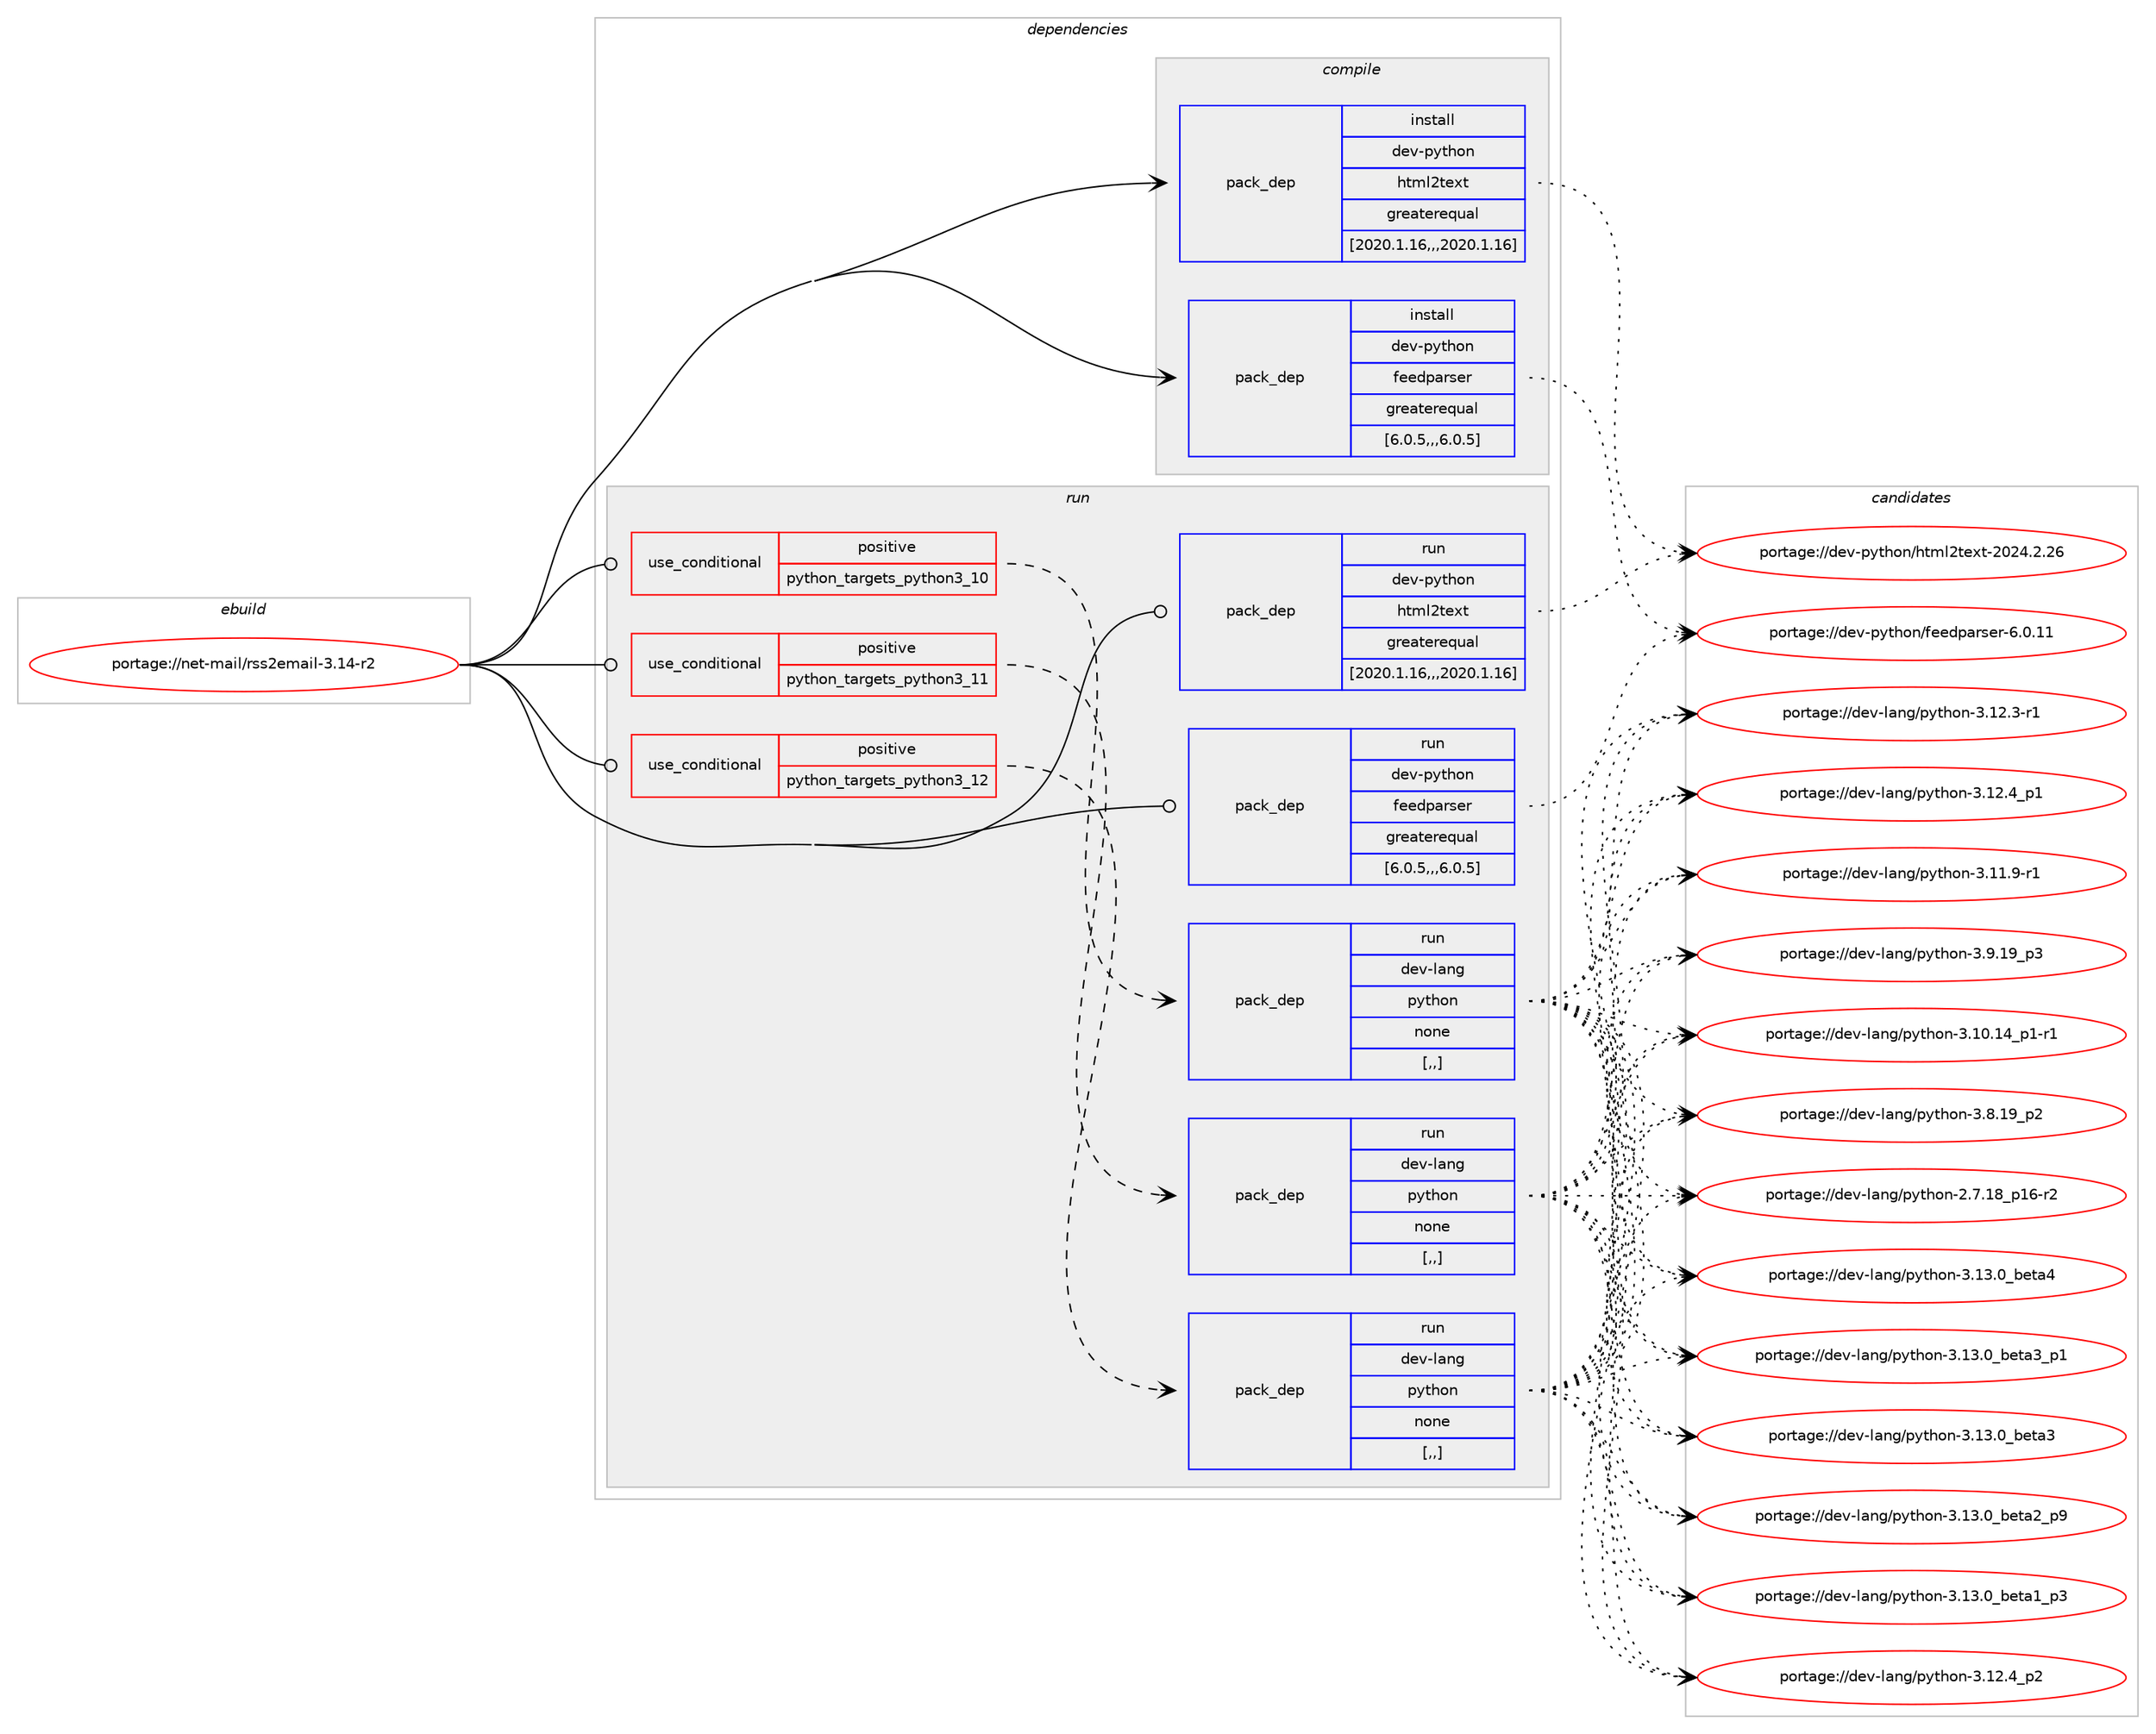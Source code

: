 digraph prolog {

# *************
# Graph options
# *************

newrank=true;
concentrate=true;
compound=true;
graph [rankdir=LR,fontname=Helvetica,fontsize=10,ranksep=1.5];#, ranksep=2.5, nodesep=0.2];
edge  [arrowhead=vee];
node  [fontname=Helvetica,fontsize=10];

# **********
# The ebuild
# **********

subgraph cluster_leftcol {
color=gray;
label=<<i>ebuild</i>>;
id [label="portage://net-mail/rss2email-3.14-r2", color=red, width=4, href="../net-mail/rss2email-3.14-r2.svg"];
}

# ****************
# The dependencies
# ****************

subgraph cluster_midcol {
color=gray;
label=<<i>dependencies</i>>;
subgraph cluster_compile {
fillcolor="#eeeeee";
style=filled;
label=<<i>compile</i>>;
subgraph pack266797 {
dependency364875 [label=<<TABLE BORDER="0" CELLBORDER="1" CELLSPACING="0" CELLPADDING="4" WIDTH="220"><TR><TD ROWSPAN="6" CELLPADDING="30">pack_dep</TD></TR><TR><TD WIDTH="110">install</TD></TR><TR><TD>dev-python</TD></TR><TR><TD>feedparser</TD></TR><TR><TD>greaterequal</TD></TR><TR><TD>[6.0.5,,,6.0.5]</TD></TR></TABLE>>, shape=none, color=blue];
}
id:e -> dependency364875:w [weight=20,style="solid",arrowhead="vee"];
subgraph pack266798 {
dependency364876 [label=<<TABLE BORDER="0" CELLBORDER="1" CELLSPACING="0" CELLPADDING="4" WIDTH="220"><TR><TD ROWSPAN="6" CELLPADDING="30">pack_dep</TD></TR><TR><TD WIDTH="110">install</TD></TR><TR><TD>dev-python</TD></TR><TR><TD>html2text</TD></TR><TR><TD>greaterequal</TD></TR><TR><TD>[2020.1.16,,,2020.1.16]</TD></TR></TABLE>>, shape=none, color=blue];
}
id:e -> dependency364876:w [weight=20,style="solid",arrowhead="vee"];
}
subgraph cluster_compileandrun {
fillcolor="#eeeeee";
style=filled;
label=<<i>compile and run</i>>;
}
subgraph cluster_run {
fillcolor="#eeeeee";
style=filled;
label=<<i>run</i>>;
subgraph cond95418 {
dependency364877 [label=<<TABLE BORDER="0" CELLBORDER="1" CELLSPACING="0" CELLPADDING="4"><TR><TD ROWSPAN="3" CELLPADDING="10">use_conditional</TD></TR><TR><TD>positive</TD></TR><TR><TD>python_targets_python3_10</TD></TR></TABLE>>, shape=none, color=red];
subgraph pack266799 {
dependency364878 [label=<<TABLE BORDER="0" CELLBORDER="1" CELLSPACING="0" CELLPADDING="4" WIDTH="220"><TR><TD ROWSPAN="6" CELLPADDING="30">pack_dep</TD></TR><TR><TD WIDTH="110">run</TD></TR><TR><TD>dev-lang</TD></TR><TR><TD>python</TD></TR><TR><TD>none</TD></TR><TR><TD>[,,]</TD></TR></TABLE>>, shape=none, color=blue];
}
dependency364877:e -> dependency364878:w [weight=20,style="dashed",arrowhead="vee"];
}
id:e -> dependency364877:w [weight=20,style="solid",arrowhead="odot"];
subgraph cond95419 {
dependency364879 [label=<<TABLE BORDER="0" CELLBORDER="1" CELLSPACING="0" CELLPADDING="4"><TR><TD ROWSPAN="3" CELLPADDING="10">use_conditional</TD></TR><TR><TD>positive</TD></TR><TR><TD>python_targets_python3_11</TD></TR></TABLE>>, shape=none, color=red];
subgraph pack266800 {
dependency364880 [label=<<TABLE BORDER="0" CELLBORDER="1" CELLSPACING="0" CELLPADDING="4" WIDTH="220"><TR><TD ROWSPAN="6" CELLPADDING="30">pack_dep</TD></TR><TR><TD WIDTH="110">run</TD></TR><TR><TD>dev-lang</TD></TR><TR><TD>python</TD></TR><TR><TD>none</TD></TR><TR><TD>[,,]</TD></TR></TABLE>>, shape=none, color=blue];
}
dependency364879:e -> dependency364880:w [weight=20,style="dashed",arrowhead="vee"];
}
id:e -> dependency364879:w [weight=20,style="solid",arrowhead="odot"];
subgraph cond95420 {
dependency364881 [label=<<TABLE BORDER="0" CELLBORDER="1" CELLSPACING="0" CELLPADDING="4"><TR><TD ROWSPAN="3" CELLPADDING="10">use_conditional</TD></TR><TR><TD>positive</TD></TR><TR><TD>python_targets_python3_12</TD></TR></TABLE>>, shape=none, color=red];
subgraph pack266801 {
dependency364882 [label=<<TABLE BORDER="0" CELLBORDER="1" CELLSPACING="0" CELLPADDING="4" WIDTH="220"><TR><TD ROWSPAN="6" CELLPADDING="30">pack_dep</TD></TR><TR><TD WIDTH="110">run</TD></TR><TR><TD>dev-lang</TD></TR><TR><TD>python</TD></TR><TR><TD>none</TD></TR><TR><TD>[,,]</TD></TR></TABLE>>, shape=none, color=blue];
}
dependency364881:e -> dependency364882:w [weight=20,style="dashed",arrowhead="vee"];
}
id:e -> dependency364881:w [weight=20,style="solid",arrowhead="odot"];
subgraph pack266802 {
dependency364883 [label=<<TABLE BORDER="0" CELLBORDER="1" CELLSPACING="0" CELLPADDING="4" WIDTH="220"><TR><TD ROWSPAN="6" CELLPADDING="30">pack_dep</TD></TR><TR><TD WIDTH="110">run</TD></TR><TR><TD>dev-python</TD></TR><TR><TD>feedparser</TD></TR><TR><TD>greaterequal</TD></TR><TR><TD>[6.0.5,,,6.0.5]</TD></TR></TABLE>>, shape=none, color=blue];
}
id:e -> dependency364883:w [weight=20,style="solid",arrowhead="odot"];
subgraph pack266803 {
dependency364884 [label=<<TABLE BORDER="0" CELLBORDER="1" CELLSPACING="0" CELLPADDING="4" WIDTH="220"><TR><TD ROWSPAN="6" CELLPADDING="30">pack_dep</TD></TR><TR><TD WIDTH="110">run</TD></TR><TR><TD>dev-python</TD></TR><TR><TD>html2text</TD></TR><TR><TD>greaterequal</TD></TR><TR><TD>[2020.1.16,,,2020.1.16]</TD></TR></TABLE>>, shape=none, color=blue];
}
id:e -> dependency364884:w [weight=20,style="solid",arrowhead="odot"];
}
}

# **************
# The candidates
# **************

subgraph cluster_choices {
rank=same;
color=gray;
label=<<i>candidates</i>>;

subgraph choice266797 {
color=black;
nodesep=1;
choice10010111845112121116104111110471021011011001129711411510111445544648464949 [label="portage://dev-python/feedparser-6.0.11", color=red, width=4,href="../dev-python/feedparser-6.0.11.svg"];
dependency364875:e -> choice10010111845112121116104111110471021011011001129711411510111445544648464949:w [style=dotted,weight="100"];
}
subgraph choice266798 {
color=black;
nodesep=1;
choice10010111845112121116104111110471041161091085011610112011645504850524650465054 [label="portage://dev-python/html2text-2024.2.26", color=red, width=4,href="../dev-python/html2text-2024.2.26.svg"];
dependency364876:e -> choice10010111845112121116104111110471041161091085011610112011645504850524650465054:w [style=dotted,weight="100"];
}
subgraph choice266799 {
color=black;
nodesep=1;
choice1001011184510897110103471121211161041111104551464951464895981011169752 [label="portage://dev-lang/python-3.13.0_beta4", color=red, width=4,href="../dev-lang/python-3.13.0_beta4.svg"];
choice10010111845108971101034711212111610411111045514649514648959810111697519511249 [label="portage://dev-lang/python-3.13.0_beta3_p1", color=red, width=4,href="../dev-lang/python-3.13.0_beta3_p1.svg"];
choice1001011184510897110103471121211161041111104551464951464895981011169751 [label="portage://dev-lang/python-3.13.0_beta3", color=red, width=4,href="../dev-lang/python-3.13.0_beta3.svg"];
choice10010111845108971101034711212111610411111045514649514648959810111697509511257 [label="portage://dev-lang/python-3.13.0_beta2_p9", color=red, width=4,href="../dev-lang/python-3.13.0_beta2_p9.svg"];
choice10010111845108971101034711212111610411111045514649514648959810111697499511251 [label="portage://dev-lang/python-3.13.0_beta1_p3", color=red, width=4,href="../dev-lang/python-3.13.0_beta1_p3.svg"];
choice100101118451089711010347112121116104111110455146495046529511250 [label="portage://dev-lang/python-3.12.4_p2", color=red, width=4,href="../dev-lang/python-3.12.4_p2.svg"];
choice100101118451089711010347112121116104111110455146495046529511249 [label="portage://dev-lang/python-3.12.4_p1", color=red, width=4,href="../dev-lang/python-3.12.4_p1.svg"];
choice100101118451089711010347112121116104111110455146495046514511449 [label="portage://dev-lang/python-3.12.3-r1", color=red, width=4,href="../dev-lang/python-3.12.3-r1.svg"];
choice100101118451089711010347112121116104111110455146494946574511449 [label="portage://dev-lang/python-3.11.9-r1", color=red, width=4,href="../dev-lang/python-3.11.9-r1.svg"];
choice100101118451089711010347112121116104111110455146494846495295112494511449 [label="portage://dev-lang/python-3.10.14_p1-r1", color=red, width=4,href="../dev-lang/python-3.10.14_p1-r1.svg"];
choice100101118451089711010347112121116104111110455146574649579511251 [label="portage://dev-lang/python-3.9.19_p3", color=red, width=4,href="../dev-lang/python-3.9.19_p3.svg"];
choice100101118451089711010347112121116104111110455146564649579511250 [label="portage://dev-lang/python-3.8.19_p2", color=red, width=4,href="../dev-lang/python-3.8.19_p2.svg"];
choice100101118451089711010347112121116104111110455046554649569511249544511450 [label="portage://dev-lang/python-2.7.18_p16-r2", color=red, width=4,href="../dev-lang/python-2.7.18_p16-r2.svg"];
dependency364878:e -> choice1001011184510897110103471121211161041111104551464951464895981011169752:w [style=dotted,weight="100"];
dependency364878:e -> choice10010111845108971101034711212111610411111045514649514648959810111697519511249:w [style=dotted,weight="100"];
dependency364878:e -> choice1001011184510897110103471121211161041111104551464951464895981011169751:w [style=dotted,weight="100"];
dependency364878:e -> choice10010111845108971101034711212111610411111045514649514648959810111697509511257:w [style=dotted,weight="100"];
dependency364878:e -> choice10010111845108971101034711212111610411111045514649514648959810111697499511251:w [style=dotted,weight="100"];
dependency364878:e -> choice100101118451089711010347112121116104111110455146495046529511250:w [style=dotted,weight="100"];
dependency364878:e -> choice100101118451089711010347112121116104111110455146495046529511249:w [style=dotted,weight="100"];
dependency364878:e -> choice100101118451089711010347112121116104111110455146495046514511449:w [style=dotted,weight="100"];
dependency364878:e -> choice100101118451089711010347112121116104111110455146494946574511449:w [style=dotted,weight="100"];
dependency364878:e -> choice100101118451089711010347112121116104111110455146494846495295112494511449:w [style=dotted,weight="100"];
dependency364878:e -> choice100101118451089711010347112121116104111110455146574649579511251:w [style=dotted,weight="100"];
dependency364878:e -> choice100101118451089711010347112121116104111110455146564649579511250:w [style=dotted,weight="100"];
dependency364878:e -> choice100101118451089711010347112121116104111110455046554649569511249544511450:w [style=dotted,weight="100"];
}
subgraph choice266800 {
color=black;
nodesep=1;
choice1001011184510897110103471121211161041111104551464951464895981011169752 [label="portage://dev-lang/python-3.13.0_beta4", color=red, width=4,href="../dev-lang/python-3.13.0_beta4.svg"];
choice10010111845108971101034711212111610411111045514649514648959810111697519511249 [label="portage://dev-lang/python-3.13.0_beta3_p1", color=red, width=4,href="../dev-lang/python-3.13.0_beta3_p1.svg"];
choice1001011184510897110103471121211161041111104551464951464895981011169751 [label="portage://dev-lang/python-3.13.0_beta3", color=red, width=4,href="../dev-lang/python-3.13.0_beta3.svg"];
choice10010111845108971101034711212111610411111045514649514648959810111697509511257 [label="portage://dev-lang/python-3.13.0_beta2_p9", color=red, width=4,href="../dev-lang/python-3.13.0_beta2_p9.svg"];
choice10010111845108971101034711212111610411111045514649514648959810111697499511251 [label="portage://dev-lang/python-3.13.0_beta1_p3", color=red, width=4,href="../dev-lang/python-3.13.0_beta1_p3.svg"];
choice100101118451089711010347112121116104111110455146495046529511250 [label="portage://dev-lang/python-3.12.4_p2", color=red, width=4,href="../dev-lang/python-3.12.4_p2.svg"];
choice100101118451089711010347112121116104111110455146495046529511249 [label="portage://dev-lang/python-3.12.4_p1", color=red, width=4,href="../dev-lang/python-3.12.4_p1.svg"];
choice100101118451089711010347112121116104111110455146495046514511449 [label="portage://dev-lang/python-3.12.3-r1", color=red, width=4,href="../dev-lang/python-3.12.3-r1.svg"];
choice100101118451089711010347112121116104111110455146494946574511449 [label="portage://dev-lang/python-3.11.9-r1", color=red, width=4,href="../dev-lang/python-3.11.9-r1.svg"];
choice100101118451089711010347112121116104111110455146494846495295112494511449 [label="portage://dev-lang/python-3.10.14_p1-r1", color=red, width=4,href="../dev-lang/python-3.10.14_p1-r1.svg"];
choice100101118451089711010347112121116104111110455146574649579511251 [label="portage://dev-lang/python-3.9.19_p3", color=red, width=4,href="../dev-lang/python-3.9.19_p3.svg"];
choice100101118451089711010347112121116104111110455146564649579511250 [label="portage://dev-lang/python-3.8.19_p2", color=red, width=4,href="../dev-lang/python-3.8.19_p2.svg"];
choice100101118451089711010347112121116104111110455046554649569511249544511450 [label="portage://dev-lang/python-2.7.18_p16-r2", color=red, width=4,href="../dev-lang/python-2.7.18_p16-r2.svg"];
dependency364880:e -> choice1001011184510897110103471121211161041111104551464951464895981011169752:w [style=dotted,weight="100"];
dependency364880:e -> choice10010111845108971101034711212111610411111045514649514648959810111697519511249:w [style=dotted,weight="100"];
dependency364880:e -> choice1001011184510897110103471121211161041111104551464951464895981011169751:w [style=dotted,weight="100"];
dependency364880:e -> choice10010111845108971101034711212111610411111045514649514648959810111697509511257:w [style=dotted,weight="100"];
dependency364880:e -> choice10010111845108971101034711212111610411111045514649514648959810111697499511251:w [style=dotted,weight="100"];
dependency364880:e -> choice100101118451089711010347112121116104111110455146495046529511250:w [style=dotted,weight="100"];
dependency364880:e -> choice100101118451089711010347112121116104111110455146495046529511249:w [style=dotted,weight="100"];
dependency364880:e -> choice100101118451089711010347112121116104111110455146495046514511449:w [style=dotted,weight="100"];
dependency364880:e -> choice100101118451089711010347112121116104111110455146494946574511449:w [style=dotted,weight="100"];
dependency364880:e -> choice100101118451089711010347112121116104111110455146494846495295112494511449:w [style=dotted,weight="100"];
dependency364880:e -> choice100101118451089711010347112121116104111110455146574649579511251:w [style=dotted,weight="100"];
dependency364880:e -> choice100101118451089711010347112121116104111110455146564649579511250:w [style=dotted,weight="100"];
dependency364880:e -> choice100101118451089711010347112121116104111110455046554649569511249544511450:w [style=dotted,weight="100"];
}
subgraph choice266801 {
color=black;
nodesep=1;
choice1001011184510897110103471121211161041111104551464951464895981011169752 [label="portage://dev-lang/python-3.13.0_beta4", color=red, width=4,href="../dev-lang/python-3.13.0_beta4.svg"];
choice10010111845108971101034711212111610411111045514649514648959810111697519511249 [label="portage://dev-lang/python-3.13.0_beta3_p1", color=red, width=4,href="../dev-lang/python-3.13.0_beta3_p1.svg"];
choice1001011184510897110103471121211161041111104551464951464895981011169751 [label="portage://dev-lang/python-3.13.0_beta3", color=red, width=4,href="../dev-lang/python-3.13.0_beta3.svg"];
choice10010111845108971101034711212111610411111045514649514648959810111697509511257 [label="portage://dev-lang/python-3.13.0_beta2_p9", color=red, width=4,href="../dev-lang/python-3.13.0_beta2_p9.svg"];
choice10010111845108971101034711212111610411111045514649514648959810111697499511251 [label="portage://dev-lang/python-3.13.0_beta1_p3", color=red, width=4,href="../dev-lang/python-3.13.0_beta1_p3.svg"];
choice100101118451089711010347112121116104111110455146495046529511250 [label="portage://dev-lang/python-3.12.4_p2", color=red, width=4,href="../dev-lang/python-3.12.4_p2.svg"];
choice100101118451089711010347112121116104111110455146495046529511249 [label="portage://dev-lang/python-3.12.4_p1", color=red, width=4,href="../dev-lang/python-3.12.4_p1.svg"];
choice100101118451089711010347112121116104111110455146495046514511449 [label="portage://dev-lang/python-3.12.3-r1", color=red, width=4,href="../dev-lang/python-3.12.3-r1.svg"];
choice100101118451089711010347112121116104111110455146494946574511449 [label="portage://dev-lang/python-3.11.9-r1", color=red, width=4,href="../dev-lang/python-3.11.9-r1.svg"];
choice100101118451089711010347112121116104111110455146494846495295112494511449 [label="portage://dev-lang/python-3.10.14_p1-r1", color=red, width=4,href="../dev-lang/python-3.10.14_p1-r1.svg"];
choice100101118451089711010347112121116104111110455146574649579511251 [label="portage://dev-lang/python-3.9.19_p3", color=red, width=4,href="../dev-lang/python-3.9.19_p3.svg"];
choice100101118451089711010347112121116104111110455146564649579511250 [label="portage://dev-lang/python-3.8.19_p2", color=red, width=4,href="../dev-lang/python-3.8.19_p2.svg"];
choice100101118451089711010347112121116104111110455046554649569511249544511450 [label="portage://dev-lang/python-2.7.18_p16-r2", color=red, width=4,href="../dev-lang/python-2.7.18_p16-r2.svg"];
dependency364882:e -> choice1001011184510897110103471121211161041111104551464951464895981011169752:w [style=dotted,weight="100"];
dependency364882:e -> choice10010111845108971101034711212111610411111045514649514648959810111697519511249:w [style=dotted,weight="100"];
dependency364882:e -> choice1001011184510897110103471121211161041111104551464951464895981011169751:w [style=dotted,weight="100"];
dependency364882:e -> choice10010111845108971101034711212111610411111045514649514648959810111697509511257:w [style=dotted,weight="100"];
dependency364882:e -> choice10010111845108971101034711212111610411111045514649514648959810111697499511251:w [style=dotted,weight="100"];
dependency364882:e -> choice100101118451089711010347112121116104111110455146495046529511250:w [style=dotted,weight="100"];
dependency364882:e -> choice100101118451089711010347112121116104111110455146495046529511249:w [style=dotted,weight="100"];
dependency364882:e -> choice100101118451089711010347112121116104111110455146495046514511449:w [style=dotted,weight="100"];
dependency364882:e -> choice100101118451089711010347112121116104111110455146494946574511449:w [style=dotted,weight="100"];
dependency364882:e -> choice100101118451089711010347112121116104111110455146494846495295112494511449:w [style=dotted,weight="100"];
dependency364882:e -> choice100101118451089711010347112121116104111110455146574649579511251:w [style=dotted,weight="100"];
dependency364882:e -> choice100101118451089711010347112121116104111110455146564649579511250:w [style=dotted,weight="100"];
dependency364882:e -> choice100101118451089711010347112121116104111110455046554649569511249544511450:w [style=dotted,weight="100"];
}
subgraph choice266802 {
color=black;
nodesep=1;
choice10010111845112121116104111110471021011011001129711411510111445544648464949 [label="portage://dev-python/feedparser-6.0.11", color=red, width=4,href="../dev-python/feedparser-6.0.11.svg"];
dependency364883:e -> choice10010111845112121116104111110471021011011001129711411510111445544648464949:w [style=dotted,weight="100"];
}
subgraph choice266803 {
color=black;
nodesep=1;
choice10010111845112121116104111110471041161091085011610112011645504850524650465054 [label="portage://dev-python/html2text-2024.2.26", color=red, width=4,href="../dev-python/html2text-2024.2.26.svg"];
dependency364884:e -> choice10010111845112121116104111110471041161091085011610112011645504850524650465054:w [style=dotted,weight="100"];
}
}

}
